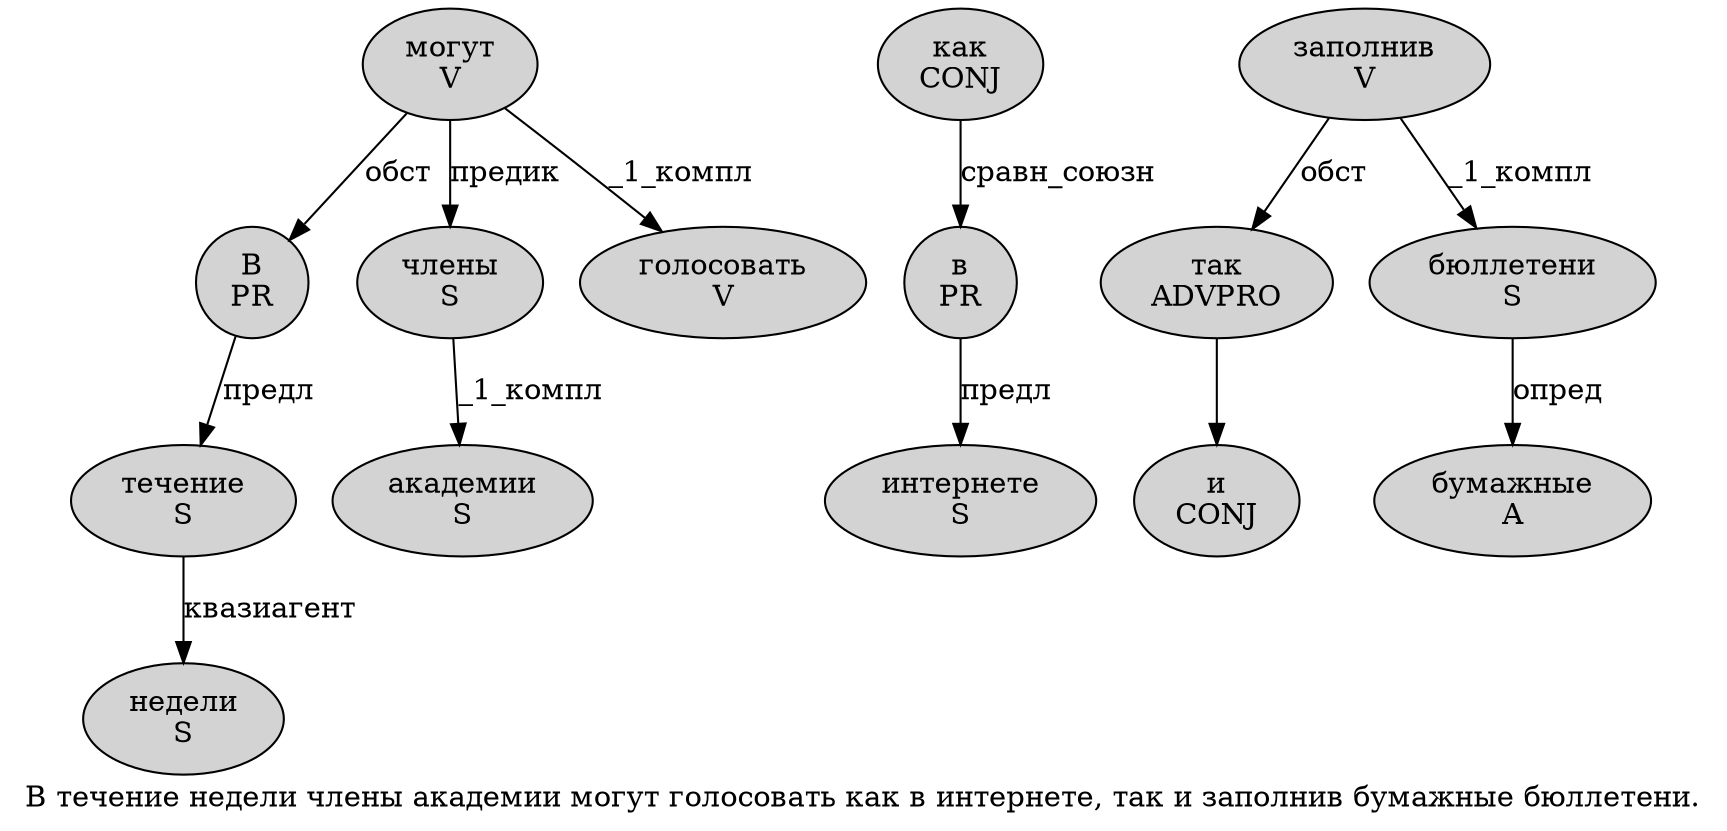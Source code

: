 digraph SENTENCE_1409 {
	graph [label="В течение недели члены академии могут голосовать как в интернете, так и заполнив бумажные бюллетени."]
	node [style=filled]
		0 [label="В
PR" color="" fillcolor=lightgray penwidth=1 shape=ellipse]
		1 [label="течение
S" color="" fillcolor=lightgray penwidth=1 shape=ellipse]
		2 [label="недели
S" color="" fillcolor=lightgray penwidth=1 shape=ellipse]
		3 [label="члены
S" color="" fillcolor=lightgray penwidth=1 shape=ellipse]
		4 [label="академии
S" color="" fillcolor=lightgray penwidth=1 shape=ellipse]
		5 [label="могут
V" color="" fillcolor=lightgray penwidth=1 shape=ellipse]
		6 [label="голосовать
V" color="" fillcolor=lightgray penwidth=1 shape=ellipse]
		7 [label="как
CONJ" color="" fillcolor=lightgray penwidth=1 shape=ellipse]
		8 [label="в
PR" color="" fillcolor=lightgray penwidth=1 shape=ellipse]
		9 [label="интернете
S" color="" fillcolor=lightgray penwidth=1 shape=ellipse]
		11 [label="так
ADVPRO" color="" fillcolor=lightgray penwidth=1 shape=ellipse]
		12 [label="и
CONJ" color="" fillcolor=lightgray penwidth=1 shape=ellipse]
		13 [label="заполнив
V" color="" fillcolor=lightgray penwidth=1 shape=ellipse]
		14 [label="бумажные
A" color="" fillcolor=lightgray penwidth=1 shape=ellipse]
		15 [label="бюллетени
S" color="" fillcolor=lightgray penwidth=1 shape=ellipse]
			5 -> 0 [label="обст"]
			5 -> 3 [label="предик"]
			5 -> 6 [label="_1_компл"]
			7 -> 8 [label="сравн_союзн"]
			3 -> 4 [label="_1_компл"]
			11 -> 12
			0 -> 1 [label="предл"]
			8 -> 9 [label="предл"]
			13 -> 11 [label="обст"]
			13 -> 15 [label="_1_компл"]
			15 -> 14 [label="опред"]
			1 -> 2 [label="квазиагент"]
}